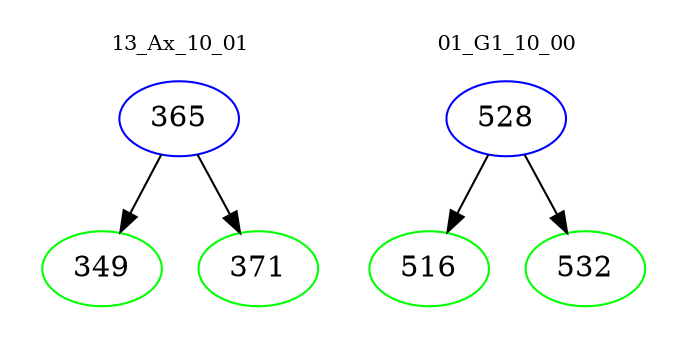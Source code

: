 digraph{
subgraph cluster_0 {
color = white
label = "13_Ax_10_01";
fontsize=10;
T0_365 [label="365", color="blue"]
T0_365 -> T0_349 [color="black"]
T0_349 [label="349", color="green"]
T0_365 -> T0_371 [color="black"]
T0_371 [label="371", color="green"]
}
subgraph cluster_1 {
color = white
label = "01_G1_10_00";
fontsize=10;
T1_528 [label="528", color="blue"]
T1_528 -> T1_516 [color="black"]
T1_516 [label="516", color="green"]
T1_528 -> T1_532 [color="black"]
T1_532 [label="532", color="green"]
}
}
